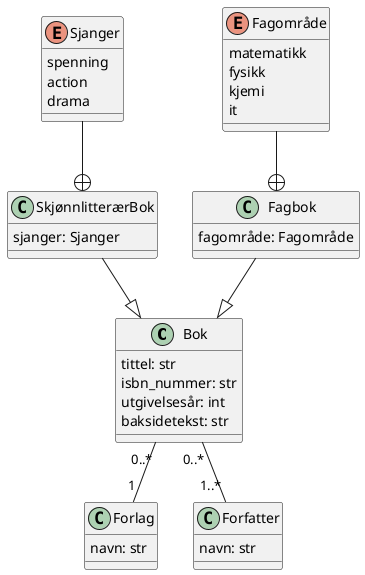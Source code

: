 @startuml Bokhandelmodell

class Bok {
    tittel: str
    isbn_nummer: str
    utgivelsesår: int
    baksidetekst: str
}

class SkjønnlitterærBok {
    sjanger: Sjanger
}

enum Sjanger {
    spenning
    action
    drama
}

class Fagbok {
    fagområde: Fagområde
}

enum Fagområde {
    matematikk
    fysikk
    kjemi
    it
}

class Forlag {
    navn: str
}

class Forfatter {
    navn: str
}

Fagbok --|> Bok
Fagområde --+ Fagbok

SkjønnlitterærBok --|> Bok
Sjanger --+ SkjønnlitterærBok

Bok "0..*" -- "1..*" Forfatter
Bok "0..*" -- "1" Forlag


@enduml